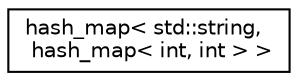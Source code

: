 digraph "Graphical Class Hierarchy"
{
  edge [fontname="Helvetica",fontsize="10",labelfontname="Helvetica",labelfontsize="10"];
  node [fontname="Helvetica",fontsize="10",shape=record];
  rankdir="LR";
  Node1 [label="hash_map\< std::string,\l hash_map\< int, int \> \>",height=0.2,width=0.4,color="black", fillcolor="white", style="filled",URL="$classhash__map.html"];
}
